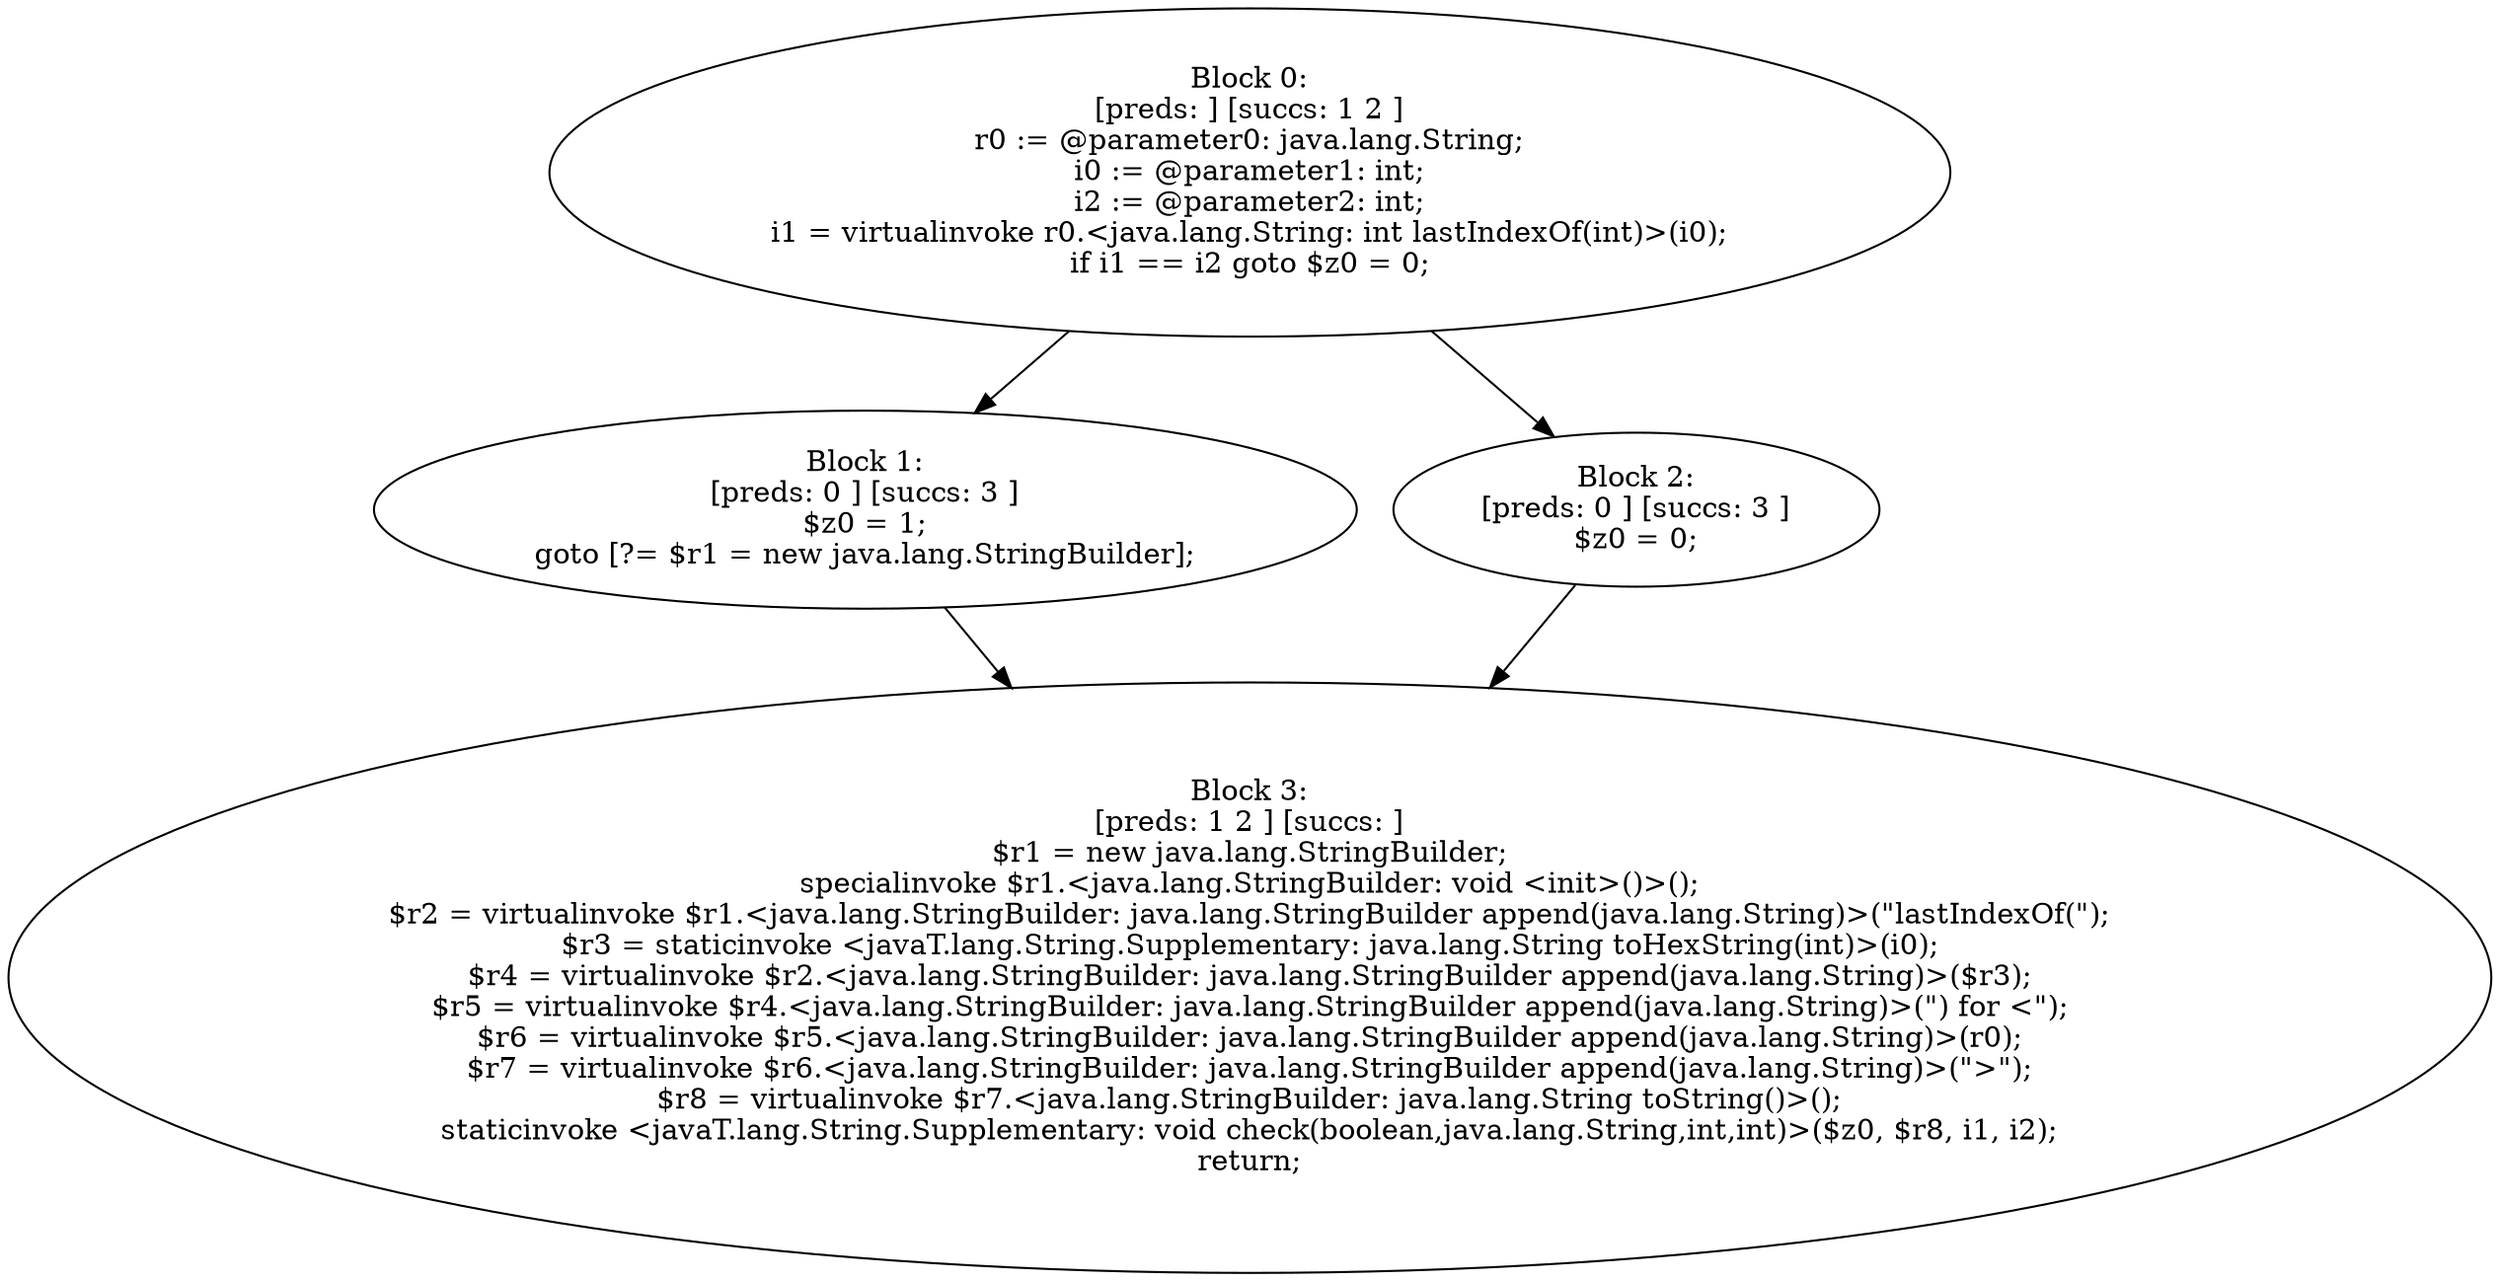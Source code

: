 digraph "unitGraph" {
    "Block 0:
[preds: ] [succs: 1 2 ]
r0 := @parameter0: java.lang.String;
i0 := @parameter1: int;
i2 := @parameter2: int;
i1 = virtualinvoke r0.<java.lang.String: int lastIndexOf(int)>(i0);
if i1 == i2 goto $z0 = 0;
"
    "Block 1:
[preds: 0 ] [succs: 3 ]
$z0 = 1;
goto [?= $r1 = new java.lang.StringBuilder];
"
    "Block 2:
[preds: 0 ] [succs: 3 ]
$z0 = 0;
"
    "Block 3:
[preds: 1 2 ] [succs: ]
$r1 = new java.lang.StringBuilder;
specialinvoke $r1.<java.lang.StringBuilder: void <init>()>();
$r2 = virtualinvoke $r1.<java.lang.StringBuilder: java.lang.StringBuilder append(java.lang.String)>(\"lastIndexOf(\");
$r3 = staticinvoke <javaT.lang.String.Supplementary: java.lang.String toHexString(int)>(i0);
$r4 = virtualinvoke $r2.<java.lang.StringBuilder: java.lang.StringBuilder append(java.lang.String)>($r3);
$r5 = virtualinvoke $r4.<java.lang.StringBuilder: java.lang.StringBuilder append(java.lang.String)>(\") for <\");
$r6 = virtualinvoke $r5.<java.lang.StringBuilder: java.lang.StringBuilder append(java.lang.String)>(r0);
$r7 = virtualinvoke $r6.<java.lang.StringBuilder: java.lang.StringBuilder append(java.lang.String)>(\">\");
$r8 = virtualinvoke $r7.<java.lang.StringBuilder: java.lang.String toString()>();
staticinvoke <javaT.lang.String.Supplementary: void check(boolean,java.lang.String,int,int)>($z0, $r8, i1, i2);
return;
"
    "Block 0:
[preds: ] [succs: 1 2 ]
r0 := @parameter0: java.lang.String;
i0 := @parameter1: int;
i2 := @parameter2: int;
i1 = virtualinvoke r0.<java.lang.String: int lastIndexOf(int)>(i0);
if i1 == i2 goto $z0 = 0;
"->"Block 1:
[preds: 0 ] [succs: 3 ]
$z0 = 1;
goto [?= $r1 = new java.lang.StringBuilder];
";
    "Block 0:
[preds: ] [succs: 1 2 ]
r0 := @parameter0: java.lang.String;
i0 := @parameter1: int;
i2 := @parameter2: int;
i1 = virtualinvoke r0.<java.lang.String: int lastIndexOf(int)>(i0);
if i1 == i2 goto $z0 = 0;
"->"Block 2:
[preds: 0 ] [succs: 3 ]
$z0 = 0;
";
    "Block 1:
[preds: 0 ] [succs: 3 ]
$z0 = 1;
goto [?= $r1 = new java.lang.StringBuilder];
"->"Block 3:
[preds: 1 2 ] [succs: ]
$r1 = new java.lang.StringBuilder;
specialinvoke $r1.<java.lang.StringBuilder: void <init>()>();
$r2 = virtualinvoke $r1.<java.lang.StringBuilder: java.lang.StringBuilder append(java.lang.String)>(\"lastIndexOf(\");
$r3 = staticinvoke <javaT.lang.String.Supplementary: java.lang.String toHexString(int)>(i0);
$r4 = virtualinvoke $r2.<java.lang.StringBuilder: java.lang.StringBuilder append(java.lang.String)>($r3);
$r5 = virtualinvoke $r4.<java.lang.StringBuilder: java.lang.StringBuilder append(java.lang.String)>(\") for <\");
$r6 = virtualinvoke $r5.<java.lang.StringBuilder: java.lang.StringBuilder append(java.lang.String)>(r0);
$r7 = virtualinvoke $r6.<java.lang.StringBuilder: java.lang.StringBuilder append(java.lang.String)>(\">\");
$r8 = virtualinvoke $r7.<java.lang.StringBuilder: java.lang.String toString()>();
staticinvoke <javaT.lang.String.Supplementary: void check(boolean,java.lang.String,int,int)>($z0, $r8, i1, i2);
return;
";
    "Block 2:
[preds: 0 ] [succs: 3 ]
$z0 = 0;
"->"Block 3:
[preds: 1 2 ] [succs: ]
$r1 = new java.lang.StringBuilder;
specialinvoke $r1.<java.lang.StringBuilder: void <init>()>();
$r2 = virtualinvoke $r1.<java.lang.StringBuilder: java.lang.StringBuilder append(java.lang.String)>(\"lastIndexOf(\");
$r3 = staticinvoke <javaT.lang.String.Supplementary: java.lang.String toHexString(int)>(i0);
$r4 = virtualinvoke $r2.<java.lang.StringBuilder: java.lang.StringBuilder append(java.lang.String)>($r3);
$r5 = virtualinvoke $r4.<java.lang.StringBuilder: java.lang.StringBuilder append(java.lang.String)>(\") for <\");
$r6 = virtualinvoke $r5.<java.lang.StringBuilder: java.lang.StringBuilder append(java.lang.String)>(r0);
$r7 = virtualinvoke $r6.<java.lang.StringBuilder: java.lang.StringBuilder append(java.lang.String)>(\">\");
$r8 = virtualinvoke $r7.<java.lang.StringBuilder: java.lang.String toString()>();
staticinvoke <javaT.lang.String.Supplementary: void check(boolean,java.lang.String,int,int)>($z0, $r8, i1, i2);
return;
";
}
